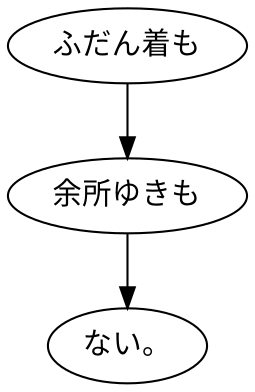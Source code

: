 digraph graph431 {
	node0 [label="ふだん着も"];
	node1 [label="余所ゆきも"];
	node2 [label="ない。"];
	node0 -> node1;
	node1 -> node2;
}
